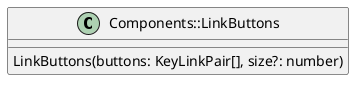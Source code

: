 @startuml LinkButtons class

class "Components::LinkButtons" as LinkButtons {
  LinkButtons(buttons: KeyLinkPair[], size?: number)
}

@enduml